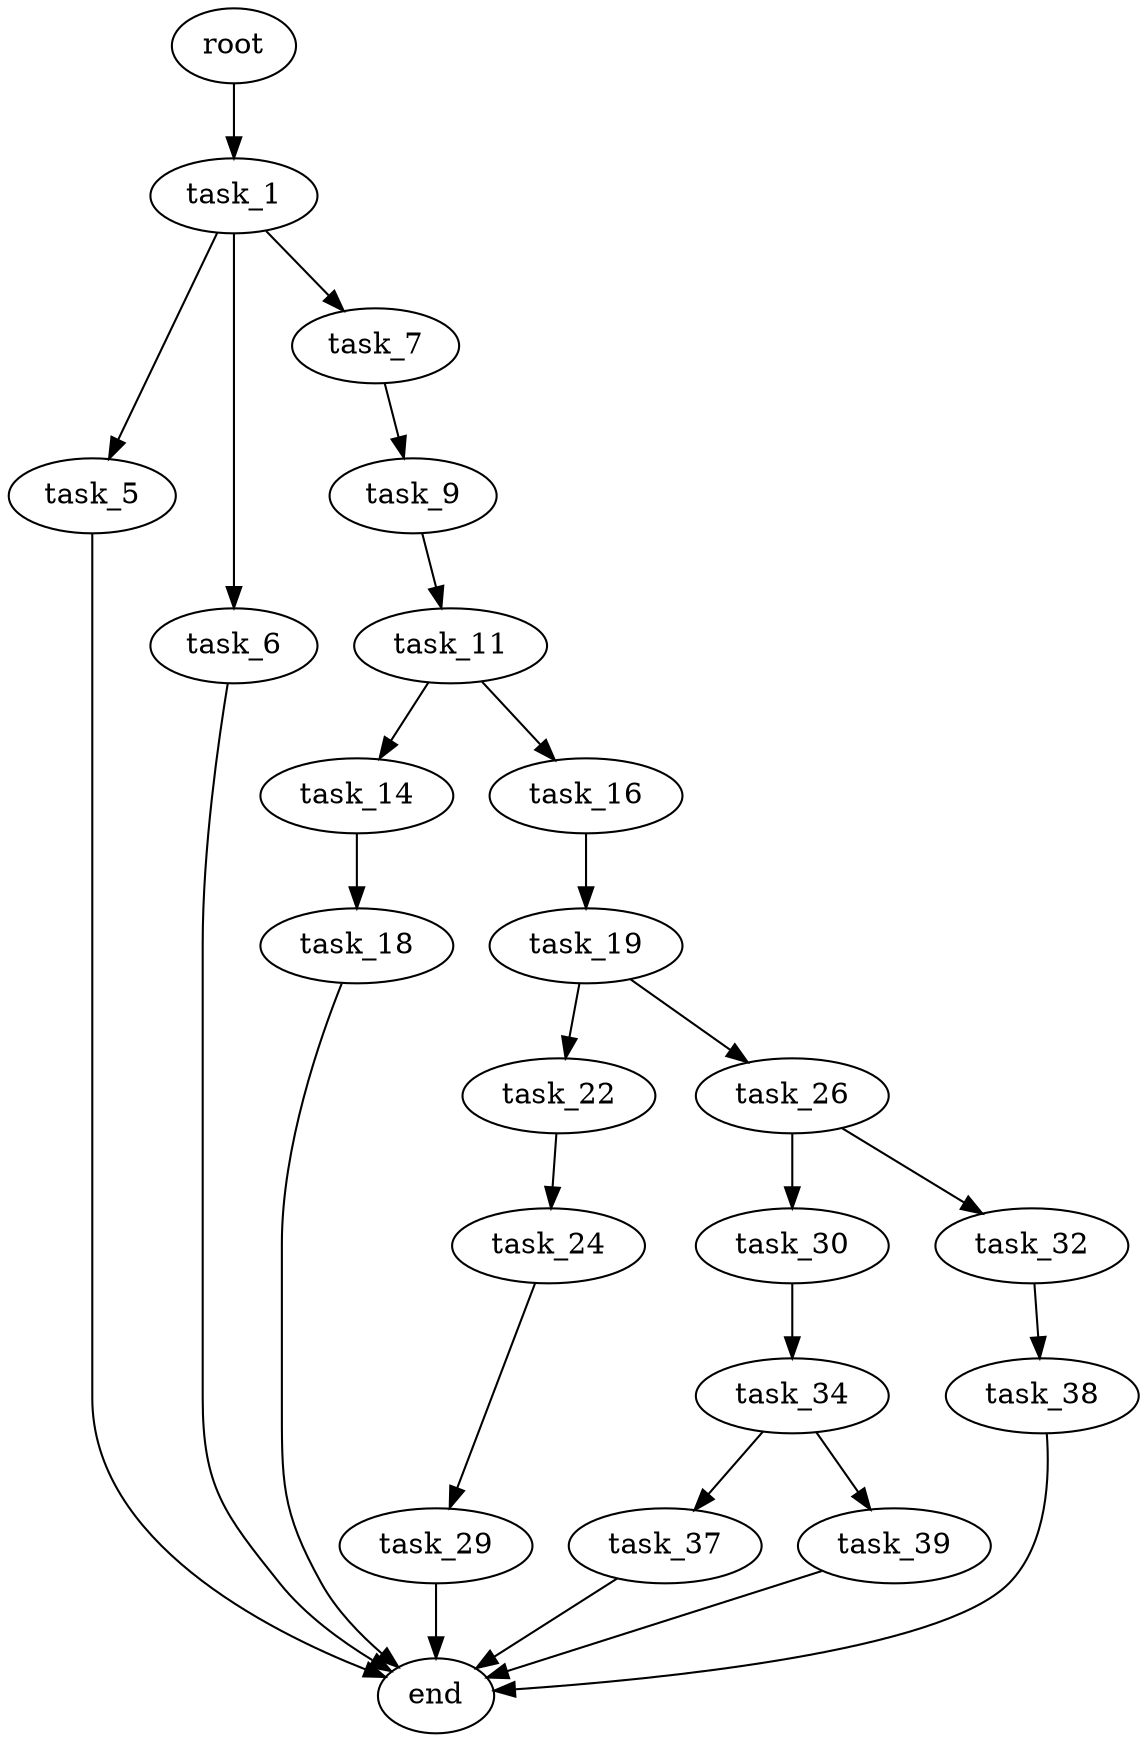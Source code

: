 digraph G {
  root [size="0.000000"];
  task_1 [size="14588755572.000000"];
  task_5 [size="1073741824000.000000"];
  task_6 [size="858454767092.000000"];
  task_7 [size="30650688122.000000"];
  end [size="0.000000"];
  task_9 [size="231928233984.000000"];
  task_11 [size="9338185353.000000"];
  task_14 [size="1520686553.000000"];
  task_16 [size="8589934592.000000"];
  task_18 [size="363783170212.000000"];
  task_19 [size="144529635900.000000"];
  task_22 [size="28991029248.000000"];
  task_26 [size="10901415772.000000"];
  task_24 [size="16886467015.000000"];
  task_29 [size="782757789696.000000"];
  task_30 [size="824253983020.000000"];
  task_32 [size="10540664139.000000"];
  task_34 [size="11260977040.000000"];
  task_38 [size="15993015447.000000"];
  task_37 [size="33012158781.000000"];
  task_39 [size="113626698021.000000"];

  root -> task_1 [size="1.000000"];
  task_1 -> task_5 [size="33554432.000000"];
  task_1 -> task_6 [size="33554432.000000"];
  task_1 -> task_7 [size="33554432.000000"];
  task_5 -> end [size="1.000000"];
  task_6 -> end [size="1.000000"];
  task_7 -> task_9 [size="679477248.000000"];
  task_9 -> task_11 [size="301989888.000000"];
  task_11 -> task_14 [size="838860800.000000"];
  task_11 -> task_16 [size="838860800.000000"];
  task_14 -> task_18 [size="33554432.000000"];
  task_16 -> task_19 [size="33554432.000000"];
  task_18 -> end [size="1.000000"];
  task_19 -> task_22 [size="536870912.000000"];
  task_19 -> task_26 [size="536870912.000000"];
  task_22 -> task_24 [size="75497472.000000"];
  task_26 -> task_30 [size="838860800.000000"];
  task_26 -> task_32 [size="838860800.000000"];
  task_24 -> task_29 [size="411041792.000000"];
  task_29 -> end [size="1.000000"];
  task_30 -> task_34 [size="536870912.000000"];
  task_32 -> task_38 [size="209715200.000000"];
  task_34 -> task_37 [size="33554432.000000"];
  task_34 -> task_39 [size="33554432.000000"];
  task_38 -> end [size="1.000000"];
  task_37 -> end [size="1.000000"];
  task_39 -> end [size="1.000000"];
}
